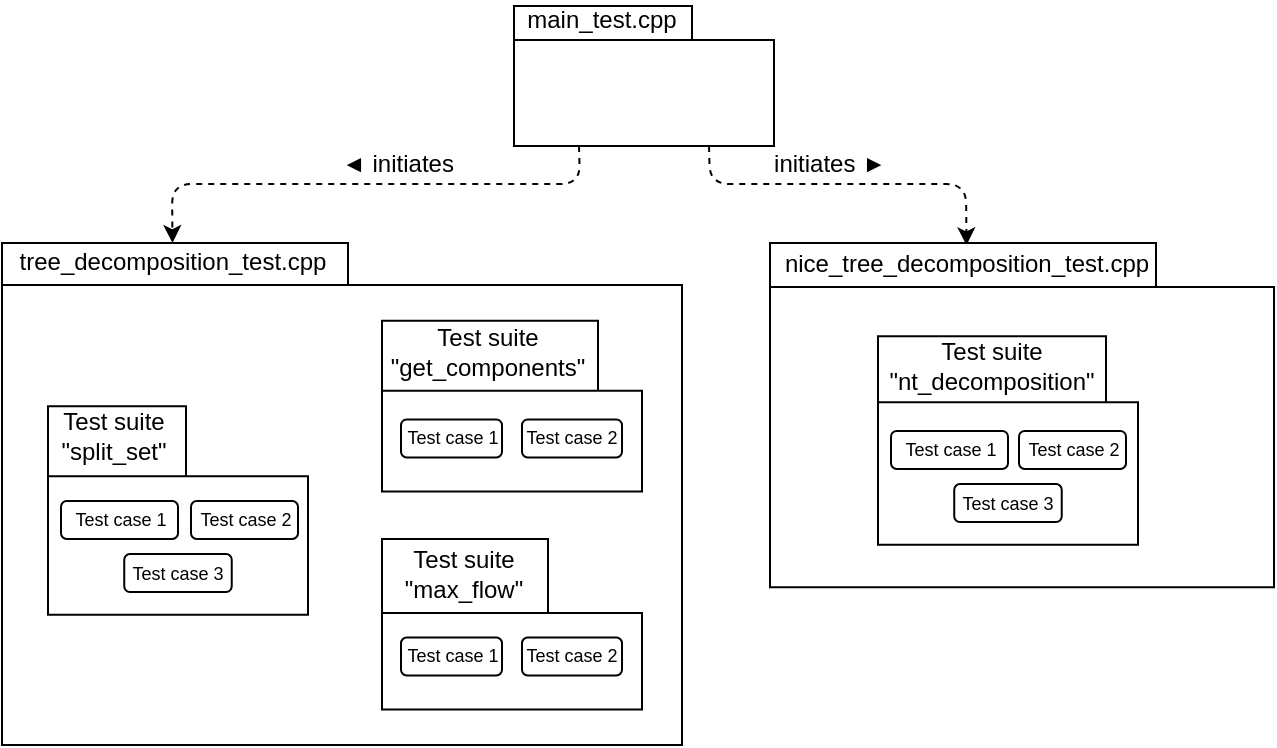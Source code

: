 <mxfile version="13.0.1" type="device"><diagram name="Page-1" id="b5b7bab2-c9e2-2cf4-8b2a-24fd1a2a6d21"><mxGraphModel dx="1038" dy="575" grid="1" gridSize="10" guides="1" tooltips="1" connect="1" arrows="1" fold="1" page="1" pageScale="1" pageWidth="827" pageHeight="1169" background="#ffffff" math="0" shadow="0"><root><mxCell id="0"/><mxCell id="1" parent="0"/><mxCell id="6e0c8c40b5770093-6" value="" style="group" parent="1" vertex="1" connectable="0"><mxGeometry x="570" y="171" width="130" height="70" as="geometry"/></mxCell><mxCell id="6e0c8c40b5770093-4" value="" style="shape=folder;fontStyle=1;spacingTop=10;tabWidth=89;tabHeight=17;tabPosition=left;html=1;rounded=0;shadow=0;comic=0;labelBackgroundColor=none;strokeWidth=1;fontFamily=Verdana;fontSize=10;align=center;" parent="6e0c8c40b5770093-6" vertex="1"><mxGeometry width="130" height="70" as="geometry"/></mxCell><mxCell id="AiDiXwevBILVp1kaWajU-1" value="main_test.cpp" style="text;html=1;strokeColor=none;fillColor=none;align=center;verticalAlign=middle;whiteSpace=wrap;rounded=0;" parent="6e0c8c40b5770093-6" vertex="1"><mxGeometry x="24" y="-3" width="40" height="20" as="geometry"/></mxCell><mxCell id="AiDiXwevBILVp1kaWajU-48" value="" style="endArrow=classic;html=1;dashed=1;exitX=0.75;exitY=1;exitDx=0;exitDy=0;exitPerimeter=0;entryX=0.5;entryY=0;entryDx=0;entryDy=0;" parent="1" source="6e0c8c40b5770093-4" target="AiDiXwevBILVp1kaWajU-33" edge="1"><mxGeometry width="50" height="50" relative="1" as="geometry"><mxPoint x="710" y="280" as="sourcePoint"/><mxPoint x="760" y="230" as="targetPoint"/><Array as="points"><mxPoint x="668" y="260"/><mxPoint x="796" y="260"/></Array></mxGeometry></mxCell><mxCell id="AiDiXwevBILVp1kaWajU-49" value="" style="endArrow=classic;html=1;dashed=1;exitX=0.25;exitY=1;exitDx=0;exitDy=0;exitPerimeter=0;entryX=0.5;entryY=0;entryDx=0;entryDy=0;" parent="1" source="6e0c8c40b5770093-4" target="AiDiXwevBILVp1kaWajU-2" edge="1"><mxGeometry width="50" height="50" relative="1" as="geometry"><mxPoint x="717.5" y="200" as="sourcePoint"/><mxPoint x="530" y="250" as="targetPoint"/><Array as="points"><mxPoint x="603" y="260"/><mxPoint x="399" y="260"/></Array></mxGeometry></mxCell><mxCell id="AiDiXwevBILVp1kaWajU-50" value="◄ initiates" style="text;html=1;strokeColor=none;fillColor=none;align=center;verticalAlign=middle;whiteSpace=wrap;rounded=0;" parent="1" vertex="1"><mxGeometry x="474" y="240" width="76" height="20" as="geometry"/></mxCell><mxCell id="AiDiXwevBILVp1kaWajU-51" value="initiates ►" style="text;html=1;strokeColor=none;fillColor=none;align=center;verticalAlign=middle;whiteSpace=wrap;rounded=0;" parent="1" vertex="1"><mxGeometry x="690" y="240" width="76" height="20" as="geometry"/></mxCell><mxCell id="AiDiXwevBILVp1kaWajU-31" value="" style="shape=folder;fontStyle=1;spacingTop=10;tabWidth=193;tabHeight=22;tabPosition=left;html=1;rounded=0;shadow=0;comic=0;labelBackgroundColor=none;strokeWidth=1;fontFamily=Verdana;fontSize=10;align=center;" parent="1" vertex="1"><mxGeometry x="698" y="289.5" width="252" height="172.09" as="geometry"/></mxCell><mxCell id="AiDiXwevBILVp1kaWajU-32" value="" style="shape=folder;fontStyle=1;spacingTop=10;tabWidth=114;tabHeight=33;tabPosition=left;html=1;rounded=0;shadow=0;comic=0;labelBackgroundColor=none;strokeWidth=1;fontFamily=Verdana;fontSize=10;align=center;" parent="1" vertex="1"><mxGeometry x="752" y="336.088" width="130" height="104.304" as="geometry"/></mxCell><mxCell id="AiDiXwevBILVp1kaWajU-33" value="nice_tree_decomposition_test.cpp" style="text;html=1;strokeColor=none;fillColor=none;align=center;verticalAlign=middle;whiteSpace=wrap;rounded=0;" parent="1" vertex="1"><mxGeometry x="712" y="290.64" width="168.5" height="18.96" as="geometry"/></mxCell><mxCell id="AiDiXwevBILVp1kaWajU-34" value="Test suite &quot;nt_decomposition&quot;" style="text;html=1;strokeColor=none;fillColor=none;align=center;verticalAlign=middle;whiteSpace=wrap;rounded=0;" parent="1" vertex="1"><mxGeometry x="778.5" y="341.777" width="60" height="18.964" as="geometry"/></mxCell><mxCell id="AiDiXwevBILVp1kaWajU-35" value="&lt;font style=&quot;font-size: 9px ; line-height: 340%&quot;&gt;Test case 1&lt;br&gt;&lt;/font&gt;" style="rounded=1;whiteSpace=wrap;html=1;" parent="1" vertex="1"><mxGeometry x="758.5" y="383.5" width="58.5" height="18.96" as="geometry"/></mxCell><mxCell id="AiDiXwevBILVp1kaWajU-36" value="&lt;font style=&quot;font-size: 9px ; line-height: 340%&quot;&gt;Test case 2&lt;br&gt;&lt;/font&gt;" style="rounded=1;whiteSpace=wrap;html=1;" parent="1" vertex="1"><mxGeometry x="822.5" y="383.5" width="53.5" height="18.96" as="geometry"/></mxCell><mxCell id="AiDiXwevBILVp1kaWajU-37" value="&lt;font style=&quot;font-size: 9px ; line-height: 340%&quot;&gt;Test case 3&lt;br&gt;&lt;/font&gt;" style="rounded=1;whiteSpace=wrap;html=1;" parent="1" vertex="1"><mxGeometry x="790.12" y="410.05" width="53.75" height="18.96" as="geometry"/></mxCell><mxCell id="6e0c8c40b5770093-11" value="" style="shape=folder;fontStyle=1;spacingTop=10;tabWidth=173;tabHeight=21;tabPosition=left;html=1;rounded=0;shadow=0;comic=0;labelBackgroundColor=none;strokeWidth=1;fontFamily=Verdana;fontSize=10;align=center;" parent="1" vertex="1"><mxGeometry x="314" y="289.55" width="340" height="250.95" as="geometry"/></mxCell><mxCell id="6e0c8c40b5770093-15" value="" style="shape=folder;fontStyle=1;spacingTop=10;tabWidth=69;tabHeight=35;tabPosition=left;html=1;rounded=0;shadow=0;comic=0;labelBackgroundColor=none;strokeWidth=1;fontFamily=Verdana;fontSize=10;align=center;" parent="1" vertex="1"><mxGeometry x="337" y="371.098" width="130" height="104.304" as="geometry"/></mxCell><mxCell id="AiDiXwevBILVp1kaWajU-2" value="tree_decomposition_test.cpp" style="text;html=1;strokeColor=none;fillColor=none;align=center;verticalAlign=middle;whiteSpace=wrap;rounded=0;" parent="1" vertex="1"><mxGeometry x="315" y="289.55" width="168.5" height="18.96" as="geometry"/></mxCell><mxCell id="AiDiXwevBILVp1kaWajU-5" value="Test suite &quot;split_set&quot;" style="text;html=1;strokeColor=none;fillColor=none;align=center;verticalAlign=middle;whiteSpace=wrap;rounded=0;" parent="1" vertex="1"><mxGeometry x="339.5" y="376.788" width="60" height="18.964" as="geometry"/></mxCell><mxCell id="AiDiXwevBILVp1kaWajU-8" value="&lt;font style=&quot;font-size: 9px ; line-height: 340%&quot;&gt;Test case 1&lt;br&gt;&lt;/font&gt;" style="rounded=1;whiteSpace=wrap;html=1;" parent="1" vertex="1"><mxGeometry x="343.5" y="418.51" width="58.5" height="18.96" as="geometry"/></mxCell><mxCell id="AiDiXwevBILVp1kaWajU-9" value="&lt;font style=&quot;font-size: 9px ; line-height: 340%&quot;&gt;Test case 2&lt;br&gt;&lt;/font&gt;" style="rounded=1;whiteSpace=wrap;html=1;" parent="1" vertex="1"><mxGeometry x="408.5" y="418.51" width="53.5" height="18.96" as="geometry"/></mxCell><mxCell id="AiDiXwevBILVp1kaWajU-10" value="&lt;font style=&quot;font-size: 9px ; line-height: 340%&quot;&gt;Test case 3&lt;br&gt;&lt;/font&gt;" style="rounded=1;whiteSpace=wrap;html=1;" parent="1" vertex="1"><mxGeometry x="375.12" y="445.06" width="53.75" height="18.96" as="geometry"/></mxCell><mxCell id="AiDiXwevBILVp1kaWajU-17" value="" style="shape=folder;fontStyle=1;spacingTop=10;tabWidth=108;tabHeight=35;tabPosition=left;html=1;rounded=0;shadow=0;comic=0;labelBackgroundColor=none;strokeWidth=1;fontFamily=Verdana;fontSize=10;align=center;" parent="1" vertex="1"><mxGeometry x="504" y="328.429" width="130" height="85.339" as="geometry"/></mxCell><mxCell id="AiDiXwevBILVp1kaWajU-18" value="Test suite &quot;get_components&quot;" style="text;html=1;strokeColor=none;fillColor=none;align=center;verticalAlign=middle;whiteSpace=wrap;rounded=0;" parent="1" vertex="1"><mxGeometry x="526.5" y="334.118" width="60" height="18.964" as="geometry"/></mxCell><mxCell id="AiDiXwevBILVp1kaWajU-19" value="&lt;font style=&quot;font-size: 9px ; line-height: 340%&quot;&gt;Test case 1&lt;br&gt;&lt;/font&gt;" style="rounded=1;whiteSpace=wrap;html=1;" parent="1" vertex="1"><mxGeometry x="513.5" y="377.74" width="50.5" height="18.96" as="geometry"/></mxCell><mxCell id="AiDiXwevBILVp1kaWajU-20" value="&lt;font style=&quot;font-size: 9px ; line-height: 340%&quot;&gt;Test case 2&lt;br&gt;&lt;/font&gt;" style="rounded=1;whiteSpace=wrap;html=1;" parent="1" vertex="1"><mxGeometry x="574" y="377.74" width="50" height="18.96" as="geometry"/></mxCell><mxCell id="AiDiXwevBILVp1kaWajU-26" value="" style="shape=folder;fontStyle=1;spacingTop=10;tabWidth=83;tabHeight=37;tabPosition=left;html=1;rounded=0;shadow=0;comic=0;labelBackgroundColor=none;strokeWidth=1;fontFamily=Verdana;fontSize=10;align=center;" parent="1" vertex="1"><mxGeometry x="504" y="437.473" width="130" height="85.339" as="geometry"/></mxCell><mxCell id="AiDiXwevBILVp1kaWajU-27" value="Test suite &quot;max_flow&quot;" style="text;html=1;strokeColor=none;fillColor=none;align=center;verticalAlign=middle;whiteSpace=wrap;rounded=0;" parent="1" vertex="1"><mxGeometry x="514.5" y="445.059" width="60" height="18.964" as="geometry"/></mxCell><mxCell id="AiDiXwevBILVp1kaWajU-28" value="&lt;font style=&quot;font-size: 9px ; line-height: 340%&quot;&gt;Test case 1&lt;br&gt;&lt;/font&gt;" style="rounded=1;whiteSpace=wrap;html=1;" parent="1" vertex="1"><mxGeometry x="513.5" y="486.78" width="50.5" height="18.96" as="geometry"/></mxCell><mxCell id="AiDiXwevBILVp1kaWajU-29" value="&lt;font style=&quot;font-size: 9px ; line-height: 340%&quot;&gt;Test case 2&lt;br&gt;&lt;/font&gt;" style="rounded=1;whiteSpace=wrap;html=1;" parent="1" vertex="1"><mxGeometry x="574" y="486.78" width="50" height="18.96" as="geometry"/></mxCell></root></mxGraphModel></diagram></mxfile>